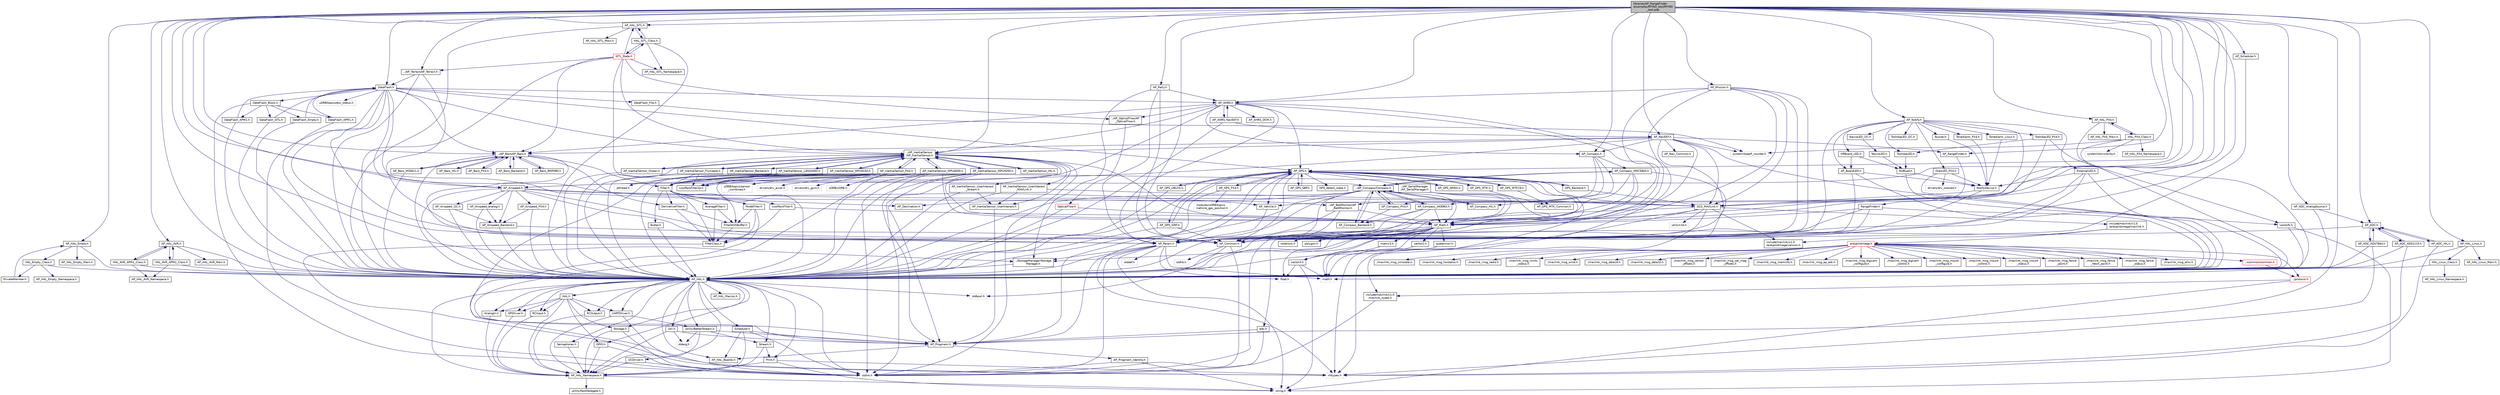 digraph "libraries/AP_RangeFinder/examples/RFIND_test/RFIND_test.pde"
{
 // INTERACTIVE_SVG=YES
  edge [fontname="Helvetica",fontsize="10",labelfontname="Helvetica",labelfontsize="10"];
  node [fontname="Helvetica",fontsize="10",shape=record];
  Node1 [label="libraries/AP_RangeFinder\l/examples/RFIND_test/RFIND\l_test.pde",height=0.2,width=0.4,color="black", fillcolor="grey75", style="filled" fontcolor="black"];
  Node1 -> Node2 [color="midnightblue",fontsize="10",style="solid",fontname="Helvetica"];
  Node2 [label="AP_RangeFinder.h",height=0.2,width=0.4,color="black", fillcolor="white", style="filled",URL="$AP__RangeFinder_8h.html",tooltip="Catch-all header that defines all supported RangeFinder classes. "];
  Node2 -> Node3 [color="midnightblue",fontsize="10",style="solid",fontname="Helvetica"];
  Node3 [label="RangeFinder.h",height=0.2,width=0.4,color="black", fillcolor="white", style="filled",URL="$RangeFinder_8h.html"];
  Node3 -> Node4 [color="midnightblue",fontsize="10",style="solid",fontname="Helvetica"];
  Node4 [label="AP_Common.h",height=0.2,width=0.4,color="black", fillcolor="white", style="filled",URL="$AP__Common_8h.html",tooltip="Common definitions and utility routines for the ArduPilot libraries. "];
  Node4 -> Node5 [color="midnightblue",fontsize="10",style="solid",fontname="Helvetica"];
  Node5 [label="stdint.h",height=0.2,width=0.4,color="grey75", fillcolor="white", style="filled"];
  Node4 -> Node6 [color="midnightblue",fontsize="10",style="solid",fontname="Helvetica"];
  Node6 [label="stdlib.h",height=0.2,width=0.4,color="grey75", fillcolor="white", style="filled"];
  Node4 -> Node7 [color="midnightblue",fontsize="10",style="solid",fontname="Helvetica"];
  Node7 [label="stdbool.h",height=0.2,width=0.4,color="grey75", fillcolor="white", style="filled"];
  Node3 -> Node8 [color="midnightblue",fontsize="10",style="solid",fontname="Helvetica"];
  Node8 [label="AP_HAL.h",height=0.2,width=0.4,color="black", fillcolor="white", style="filled",URL="$AP__HAL_8h.html"];
  Node8 -> Node5 [color="midnightblue",fontsize="10",style="solid",fontname="Helvetica"];
  Node8 -> Node7 [color="midnightblue",fontsize="10",style="solid",fontname="Helvetica"];
  Node8 -> Node9 [color="midnightblue",fontsize="10",style="solid",fontname="Helvetica"];
  Node9 [label="AP_HAL_Namespace.h",height=0.2,width=0.4,color="black", fillcolor="white", style="filled",URL="$AP__HAL__Namespace_8h.html"];
  Node9 -> Node10 [color="midnightblue",fontsize="10",style="solid",fontname="Helvetica"];
  Node10 [label="string.h",height=0.2,width=0.4,color="grey75", fillcolor="white", style="filled"];
  Node9 -> Node11 [color="midnightblue",fontsize="10",style="solid",fontname="Helvetica"];
  Node11 [label="utility/FastDelegate.h",height=0.2,width=0.4,color="black", fillcolor="white", style="filled",URL="$FastDelegate_8h.html"];
  Node8 -> Node12 [color="midnightblue",fontsize="10",style="solid",fontname="Helvetica"];
  Node12 [label="AP_HAL_Boards.h",height=0.2,width=0.4,color="black", fillcolor="white", style="filled",URL="$AP__HAL__Boards_8h.html"];
  Node8 -> Node13 [color="midnightblue",fontsize="10",style="solid",fontname="Helvetica"];
  Node13 [label="AP_HAL_Macros.h",height=0.2,width=0.4,color="black", fillcolor="white", style="filled",URL="$AP__HAL__Macros_8h.html"];
  Node8 -> Node14 [color="midnightblue",fontsize="10",style="solid",fontname="Helvetica"];
  Node14 [label="UARTDriver.h",height=0.2,width=0.4,color="black", fillcolor="white", style="filled",URL="$UARTDriver_8h.html"];
  Node14 -> Node5 [color="midnightblue",fontsize="10",style="solid",fontname="Helvetica"];
  Node14 -> Node9 [color="midnightblue",fontsize="10",style="solid",fontname="Helvetica"];
  Node14 -> Node15 [color="midnightblue",fontsize="10",style="solid",fontname="Helvetica"];
  Node15 [label="utility/BetterStream.h",height=0.2,width=0.4,color="black", fillcolor="white", style="filled",URL="$BetterStream_8h.html"];
  Node15 -> Node16 [color="midnightblue",fontsize="10",style="solid",fontname="Helvetica"];
  Node16 [label="stdarg.h",height=0.2,width=0.4,color="grey75", fillcolor="white", style="filled"];
  Node15 -> Node9 [color="midnightblue",fontsize="10",style="solid",fontname="Helvetica"];
  Node15 -> Node17 [color="midnightblue",fontsize="10",style="solid",fontname="Helvetica"];
  Node17 [label="Stream.h",height=0.2,width=0.4,color="black", fillcolor="white", style="filled",URL="$Stream_8h.html"];
  Node17 -> Node9 [color="midnightblue",fontsize="10",style="solid",fontname="Helvetica"];
  Node17 -> Node18 [color="midnightblue",fontsize="10",style="solid",fontname="Helvetica"];
  Node18 [label="Print.h",height=0.2,width=0.4,color="black", fillcolor="white", style="filled",URL="$Print_8h.html"];
  Node18 -> Node9 [color="midnightblue",fontsize="10",style="solid",fontname="Helvetica"];
  Node18 -> Node19 [color="midnightblue",fontsize="10",style="solid",fontname="Helvetica"];
  Node19 [label="inttypes.h",height=0.2,width=0.4,color="grey75", fillcolor="white", style="filled"];
  Node18 -> Node10 [color="midnightblue",fontsize="10",style="solid",fontname="Helvetica"];
  Node15 -> Node20 [color="midnightblue",fontsize="10",style="solid",fontname="Helvetica"];
  Node20 [label="AP_Progmem.h",height=0.2,width=0.4,color="black", fillcolor="white", style="filled",URL="$AP__Progmem_8h.html"];
  Node20 -> Node12 [color="midnightblue",fontsize="10",style="solid",fontname="Helvetica"];
  Node20 -> Node21 [color="midnightblue",fontsize="10",style="solid",fontname="Helvetica"];
  Node21 [label="AP_Progmem_Identity.h",height=0.2,width=0.4,color="black", fillcolor="white", style="filled",URL="$AP__Progmem__Identity_8h.html"];
  Node21 -> Node10 [color="midnightblue",fontsize="10",style="solid",fontname="Helvetica"];
  Node21 -> Node5 [color="midnightblue",fontsize="10",style="solid",fontname="Helvetica"];
  Node8 -> Node22 [color="midnightblue",fontsize="10",style="solid",fontname="Helvetica"];
  Node22 [label="I2CDriver.h",height=0.2,width=0.4,color="black", fillcolor="white", style="filled",URL="$I2CDriver_8h.html"];
  Node22 -> Node5 [color="midnightblue",fontsize="10",style="solid",fontname="Helvetica"];
  Node22 -> Node9 [color="midnightblue",fontsize="10",style="solid",fontname="Helvetica"];
  Node8 -> Node23 [color="midnightblue",fontsize="10",style="solid",fontname="Helvetica"];
  Node23 [label="SPIDriver.h",height=0.2,width=0.4,color="black", fillcolor="white", style="filled",URL="$SPIDriver_8h.html"];
  Node23 -> Node9 [color="midnightblue",fontsize="10",style="solid",fontname="Helvetica"];
  Node8 -> Node24 [color="midnightblue",fontsize="10",style="solid",fontname="Helvetica"];
  Node24 [label="AnalogIn.h",height=0.2,width=0.4,color="black", fillcolor="white", style="filled",URL="$AnalogIn_8h.html"];
  Node24 -> Node9 [color="midnightblue",fontsize="10",style="solid",fontname="Helvetica"];
  Node8 -> Node25 [color="midnightblue",fontsize="10",style="solid",fontname="Helvetica"];
  Node25 [label="Storage.h",height=0.2,width=0.4,color="black", fillcolor="white", style="filled",URL="$Storage_8h.html"];
  Node25 -> Node5 [color="midnightblue",fontsize="10",style="solid",fontname="Helvetica"];
  Node25 -> Node9 [color="midnightblue",fontsize="10",style="solid",fontname="Helvetica"];
  Node8 -> Node26 [color="midnightblue",fontsize="10",style="solid",fontname="Helvetica"];
  Node26 [label="GPIO.h",height=0.2,width=0.4,color="black", fillcolor="white", style="filled",URL="$GPIO_8h.html"];
  Node26 -> Node5 [color="midnightblue",fontsize="10",style="solid",fontname="Helvetica"];
  Node26 -> Node9 [color="midnightblue",fontsize="10",style="solid",fontname="Helvetica"];
  Node8 -> Node27 [color="midnightblue",fontsize="10",style="solid",fontname="Helvetica"];
  Node27 [label="RCInput.h",height=0.2,width=0.4,color="black", fillcolor="white", style="filled",URL="$RCInput_8h.html"];
  Node27 -> Node9 [color="midnightblue",fontsize="10",style="solid",fontname="Helvetica"];
  Node8 -> Node28 [color="midnightblue",fontsize="10",style="solid",fontname="Helvetica"];
  Node28 [label="RCOutput.h",height=0.2,width=0.4,color="black", fillcolor="white", style="filled",URL="$RCOutput_8h.html"];
  Node28 -> Node9 [color="midnightblue",fontsize="10",style="solid",fontname="Helvetica"];
  Node8 -> Node29 [color="midnightblue",fontsize="10",style="solid",fontname="Helvetica"];
  Node29 [label="Scheduler.h",height=0.2,width=0.4,color="black", fillcolor="white", style="filled",URL="$Scheduler_8h.html"];
  Node29 -> Node9 [color="midnightblue",fontsize="10",style="solid",fontname="Helvetica"];
  Node29 -> Node12 [color="midnightblue",fontsize="10",style="solid",fontname="Helvetica"];
  Node29 -> Node5 [color="midnightblue",fontsize="10",style="solid",fontname="Helvetica"];
  Node29 -> Node20 [color="midnightblue",fontsize="10",style="solid",fontname="Helvetica"];
  Node8 -> Node30 [color="midnightblue",fontsize="10",style="solid",fontname="Helvetica"];
  Node30 [label="Semaphores.h",height=0.2,width=0.4,color="black", fillcolor="white", style="filled",URL="$Semaphores_8h.html"];
  Node30 -> Node9 [color="midnightblue",fontsize="10",style="solid",fontname="Helvetica"];
  Node8 -> Node31 [color="midnightblue",fontsize="10",style="solid",fontname="Helvetica"];
  Node31 [label="Util.h",height=0.2,width=0.4,color="black", fillcolor="white", style="filled",URL="$Util_8h.html"];
  Node31 -> Node16 [color="midnightblue",fontsize="10",style="solid",fontname="Helvetica"];
  Node31 -> Node9 [color="midnightblue",fontsize="10",style="solid",fontname="Helvetica"];
  Node31 -> Node20 [color="midnightblue",fontsize="10",style="solid",fontname="Helvetica"];
  Node8 -> Node18 [color="midnightblue",fontsize="10",style="solid",fontname="Helvetica"];
  Node8 -> Node17 [color="midnightblue",fontsize="10",style="solid",fontname="Helvetica"];
  Node8 -> Node15 [color="midnightblue",fontsize="10",style="solid",fontname="Helvetica"];
  Node8 -> Node32 [color="midnightblue",fontsize="10",style="solid",fontname="Helvetica"];
  Node32 [label="HAL.h",height=0.2,width=0.4,color="black", fillcolor="white", style="filled",URL="$HAL_8h.html"];
  Node32 -> Node9 [color="midnightblue",fontsize="10",style="solid",fontname="Helvetica"];
  Node32 -> Node14 [color="midnightblue",fontsize="10",style="solid",fontname="Helvetica"];
  Node32 -> Node23 [color="midnightblue",fontsize="10",style="solid",fontname="Helvetica"];
  Node32 -> Node24 [color="midnightblue",fontsize="10",style="solid",fontname="Helvetica"];
  Node32 -> Node25 [color="midnightblue",fontsize="10",style="solid",fontname="Helvetica"];
  Node32 -> Node26 [color="midnightblue",fontsize="10",style="solid",fontname="Helvetica"];
  Node32 -> Node27 [color="midnightblue",fontsize="10",style="solid",fontname="Helvetica"];
  Node32 -> Node28 [color="midnightblue",fontsize="10",style="solid",fontname="Helvetica"];
  Node3 -> Node33 [color="midnightblue",fontsize="10",style="solid",fontname="Helvetica"];
  Node33 [label="AP_Param.h",height=0.2,width=0.4,color="black", fillcolor="white", style="filled",URL="$AP__Param_8h.html",tooltip="A system for managing and storing variables that are of general interest to the system. "];
  Node33 -> Node8 [color="midnightblue",fontsize="10",style="solid",fontname="Helvetica"];
  Node33 -> Node34 [color="midnightblue",fontsize="10",style="solid",fontname="Helvetica"];
  Node34 [label="stddef.h",height=0.2,width=0.4,color="grey75", fillcolor="white", style="filled"];
  Node33 -> Node10 [color="midnightblue",fontsize="10",style="solid",fontname="Helvetica"];
  Node33 -> Node5 [color="midnightblue",fontsize="10",style="solid",fontname="Helvetica"];
  Node33 -> Node35 [color="midnightblue",fontsize="10",style="solid",fontname="Helvetica"];
  Node35 [label="math.h",height=0.2,width=0.4,color="grey75", fillcolor="white", style="filled"];
  Node33 -> Node36 [color="midnightblue",fontsize="10",style="solid",fontname="Helvetica"];
  Node36 [label="float.h",height=0.2,width=0.4,color="grey75", fillcolor="white", style="filled"];
  Node33 -> Node20 [color="midnightblue",fontsize="10",style="solid",fontname="Helvetica"];
  Node33 -> Node37 [color="midnightblue",fontsize="10",style="solid",fontname="Helvetica"];
  Node37 [label="../StorageManager/Storage\lManager.h",height=0.2,width=0.4,color="black", fillcolor="white", style="filled",URL="$StorageManager_8h.html"];
  Node37 -> Node8 [color="midnightblue",fontsize="10",style="solid",fontname="Helvetica"];
  Node3 -> Node38 [color="midnightblue",fontsize="10",style="solid",fontname="Helvetica"];
  Node38 [label="AP_Math.h",height=0.2,width=0.4,color="black", fillcolor="white", style="filled",URL="$AP__Math_8h.html"];
  Node38 -> Node4 [color="midnightblue",fontsize="10",style="solid",fontname="Helvetica"];
  Node38 -> Node33 [color="midnightblue",fontsize="10",style="solid",fontname="Helvetica"];
  Node38 -> Node35 [color="midnightblue",fontsize="10",style="solid",fontname="Helvetica"];
  Node38 -> Node5 [color="midnightblue",fontsize="10",style="solid",fontname="Helvetica"];
  Node38 -> Node39 [color="midnightblue",fontsize="10",style="solid",fontname="Helvetica"];
  Node39 [label="rotations.h",height=0.2,width=0.4,color="black", fillcolor="white", style="filled",URL="$rotations_8h.html"];
  Node38 -> Node40 [color="midnightblue",fontsize="10",style="solid",fontname="Helvetica"];
  Node40 [label="vector2.h",height=0.2,width=0.4,color="black", fillcolor="white", style="filled",URL="$vector2_8h.html"];
  Node40 -> Node35 [color="midnightblue",fontsize="10",style="solid",fontname="Helvetica"];
  Node38 -> Node41 [color="midnightblue",fontsize="10",style="solid",fontname="Helvetica"];
  Node41 [label="vector3.h",height=0.2,width=0.4,color="black", fillcolor="white", style="filled",URL="$vector3_8h.html"];
  Node41 -> Node35 [color="midnightblue",fontsize="10",style="solid",fontname="Helvetica"];
  Node41 -> Node36 [color="midnightblue",fontsize="10",style="solid",fontname="Helvetica"];
  Node41 -> Node10 [color="midnightblue",fontsize="10",style="solid",fontname="Helvetica"];
  Node38 -> Node42 [color="midnightblue",fontsize="10",style="solid",fontname="Helvetica"];
  Node42 [label="matrix3.h",height=0.2,width=0.4,color="black", fillcolor="white", style="filled",URL="$matrix3_8h.html"];
  Node42 -> Node41 [color="midnightblue",fontsize="10",style="solid",fontname="Helvetica"];
  Node38 -> Node43 [color="midnightblue",fontsize="10",style="solid",fontname="Helvetica"];
  Node43 [label="quaternion.h",height=0.2,width=0.4,color="black", fillcolor="white", style="filled",URL="$quaternion_8h.html"];
  Node43 -> Node35 [color="midnightblue",fontsize="10",style="solid",fontname="Helvetica"];
  Node38 -> Node44 [color="midnightblue",fontsize="10",style="solid",fontname="Helvetica"];
  Node44 [label="polygon.h",height=0.2,width=0.4,color="black", fillcolor="white", style="filled",URL="$polygon_8h.html"];
  Node38 -> Node45 [color="midnightblue",fontsize="10",style="solid",fontname="Helvetica"];
  Node45 [label="edc.h",height=0.2,width=0.4,color="black", fillcolor="white", style="filled",URL="$edc_8h.html"];
  Node45 -> Node20 [color="midnightblue",fontsize="10",style="solid",fontname="Helvetica"];
  Node45 -> Node5 [color="midnightblue",fontsize="10",style="solid",fontname="Helvetica"];
  Node38 -> Node36 [color="midnightblue",fontsize="10",style="solid",fontname="Helvetica"];
  Node1 -> Node4 [color="midnightblue",fontsize="10",style="solid",fontname="Helvetica"];
  Node1 -> Node8 [color="midnightblue",fontsize="10",style="solid",fontname="Helvetica"];
  Node1 -> Node46 [color="midnightblue",fontsize="10",style="solid",fontname="Helvetica"];
  Node46 [label="Filter.h",height=0.2,width=0.4,color="black", fillcolor="white", style="filled",URL="$Filter_8h.html"];
  Node46 -> Node47 [color="midnightblue",fontsize="10",style="solid",fontname="Helvetica"];
  Node47 [label="FilterClass.h",height=0.2,width=0.4,color="black", fillcolor="white", style="filled",URL="$FilterClass_8h.html",tooltip="A pure virtual interface class. "];
  Node47 -> Node19 [color="midnightblue",fontsize="10",style="solid",fontname="Helvetica"];
  Node46 -> Node48 [color="midnightblue",fontsize="10",style="solid",fontname="Helvetica"];
  Node48 [label="AverageFilter.h",height=0.2,width=0.4,color="black", fillcolor="white", style="filled",URL="$AverageFilter_8h.html",tooltip="A class to provide the average of a number of samples. "];
  Node48 -> Node47 [color="midnightblue",fontsize="10",style="solid",fontname="Helvetica"];
  Node48 -> Node49 [color="midnightblue",fontsize="10",style="solid",fontname="Helvetica"];
  Node49 [label="FilterWithBuffer.h",height=0.2,width=0.4,color="black", fillcolor="white", style="filled",URL="$FilterWithBuffer_8h.html",tooltip="A filter with a buffer. This is implemented separately to the base Filter class to get around restric..."];
  Node49 -> Node47 [color="midnightblue",fontsize="10",style="solid",fontname="Helvetica"];
  Node46 -> Node50 [color="midnightblue",fontsize="10",style="solid",fontname="Helvetica"];
  Node50 [label="DerivativeFilter.h",height=0.2,width=0.4,color="black", fillcolor="white", style="filled",URL="$DerivativeFilter_8h.html"];
  Node50 -> Node47 [color="midnightblue",fontsize="10",style="solid",fontname="Helvetica"];
  Node50 -> Node49 [color="midnightblue",fontsize="10",style="solid",fontname="Helvetica"];
  Node46 -> Node49 [color="midnightblue",fontsize="10",style="solid",fontname="Helvetica"];
  Node46 -> Node51 [color="midnightblue",fontsize="10",style="solid",fontname="Helvetica"];
  Node51 [label="LowPassFilter.h",height=0.2,width=0.4,color="black", fillcolor="white", style="filled",URL="$LowPassFilter_8h.html",tooltip="A class to implement a low pass filter without losing precision even for int types the downside being..."];
  Node51 -> Node38 [color="midnightblue",fontsize="10",style="solid",fontname="Helvetica"];
  Node51 -> Node47 [color="midnightblue",fontsize="10",style="solid",fontname="Helvetica"];
  Node46 -> Node52 [color="midnightblue",fontsize="10",style="solid",fontname="Helvetica"];
  Node52 [label="ModeFilter.h",height=0.2,width=0.4,color="black", fillcolor="white", style="filled",URL="$ModeFilter_8h.html",tooltip="A class to apply a mode filter which is basically picking the median value from the last x samples th..."];
  Node52 -> Node19 [color="midnightblue",fontsize="10",style="solid",fontname="Helvetica"];
  Node52 -> Node47 [color="midnightblue",fontsize="10",style="solid",fontname="Helvetica"];
  Node52 -> Node49 [color="midnightblue",fontsize="10",style="solid",fontname="Helvetica"];
  Node46 -> Node53 [color="midnightblue",fontsize="10",style="solid",fontname="Helvetica"];
  Node53 [label="Butter.h",height=0.2,width=0.4,color="black", fillcolor="white", style="filled",URL="$Butter_8h.html"];
  Node53 -> Node8 [color="midnightblue",fontsize="10",style="solid",fontname="Helvetica"];
  Node1 -> Node20 [color="midnightblue",fontsize="10",style="solid",fontname="Helvetica"];
  Node1 -> Node38 [color="midnightblue",fontsize="10",style="solid",fontname="Helvetica"];
  Node1 -> Node33 [color="midnightblue",fontsize="10",style="solid",fontname="Helvetica"];
  Node1 -> Node54 [color="midnightblue",fontsize="10",style="solid",fontname="Helvetica"];
  Node54 [label="GCS_MAVLink.h",height=0.2,width=0.4,color="black", fillcolor="white", style="filled",URL="$GCS__MAVLink_8h.html",tooltip="One size fits all header for MAVLink integration. "];
  Node54 -> Node8 [color="midnightblue",fontsize="10",style="solid",fontname="Helvetica"];
  Node54 -> Node33 [color="midnightblue",fontsize="10",style="solid",fontname="Helvetica"];
  Node54 -> Node38 [color="midnightblue",fontsize="10",style="solid",fontname="Helvetica"];
  Node54 -> Node55 [color="midnightblue",fontsize="10",style="solid",fontname="Helvetica"];
  Node55 [label="util/crc16.h",height=0.2,width=0.4,color="grey75", fillcolor="white", style="filled"];
  Node54 -> Node56 [color="midnightblue",fontsize="10",style="solid",fontname="Helvetica"];
  Node56 [label="include/mavlink/v1.0\l/ardupilotmega/version.h",height=0.2,width=0.4,color="black", fillcolor="white", style="filled",URL="$v1_80_2ardupilotmega_2version_8h.html",tooltip="MAVLink comm protocol built from ardupilotmega.xml. "];
  Node54 -> Node57 [color="midnightblue",fontsize="10",style="solid",fontname="Helvetica"];
  Node57 [label="include/mavlink/v1.0\l/mavlink_types.h",height=0.2,width=0.4,color="black", fillcolor="white", style="filled",URL="$v1_80_2mavlink__types_8h.html"];
  Node57 -> Node5 [color="midnightblue",fontsize="10",style="solid",fontname="Helvetica"];
  Node54 -> Node58 [color="midnightblue",fontsize="10",style="solid",fontname="Helvetica"];
  Node58 [label="include/mavlink/v1.0\l/ardupilotmega/mavlink.h",height=0.2,width=0.4,color="black", fillcolor="white", style="filled",URL="$v1_80_2ardupilotmega_2mavlink_8h.html",tooltip="MAVLink comm protocol built from ardupilotmega.xml. "];
  Node58 -> Node56 [color="midnightblue",fontsize="10",style="solid",fontname="Helvetica"];
  Node58 -> Node59 [color="midnightblue",fontsize="10",style="solid",fontname="Helvetica"];
  Node59 [label="ardupilotmega.h",height=0.2,width=0.4,color="red", fillcolor="white", style="filled",URL="$v1_80_2ardupilotmega_2ardupilotmega_8h.html",tooltip="MAVLink comm protocol generated from ardupilotmega.xml. "];
  Node59 -> Node60 [color="midnightblue",fontsize="10",style="solid",fontname="Helvetica"];
  Node60 [label="../protocol.h",height=0.2,width=0.4,color="red", fillcolor="white", style="filled",URL="$v1_80_2protocol_8h.html"];
  Node60 -> Node10 [color="midnightblue",fontsize="10",style="solid",fontname="Helvetica"];
  Node60 -> Node57 [color="midnightblue",fontsize="10",style="solid",fontname="Helvetica"];
  Node59 -> Node61 [color="midnightblue",fontsize="10",style="solid",fontname="Helvetica"];
  Node61 [label="../common/common.h",height=0.2,width=0.4,color="red", fillcolor="white", style="filled",URL="$v1_80_2common_2common_8h.html",tooltip="MAVLink comm protocol generated from common.xml. "];
  Node61 -> Node60 [color="midnightblue",fontsize="10",style="solid",fontname="Helvetica"];
  Node59 -> Node62 [color="midnightblue",fontsize="10",style="solid",fontname="Helvetica"];
  Node62 [label="./mavlink_msg_sensor\l_offsets.h",height=0.2,width=0.4,color="black", fillcolor="white", style="filled",URL="$v1_80_2ardupilotmega_2mavlink__msg__sensor__offsets_8h.html"];
  Node59 -> Node63 [color="midnightblue",fontsize="10",style="solid",fontname="Helvetica"];
  Node63 [label="./mavlink_msg_set_mag\l_offsets.h",height=0.2,width=0.4,color="black", fillcolor="white", style="filled",URL="$v1_80_2ardupilotmega_2mavlink__msg__set__mag__offsets_8h.html"];
  Node59 -> Node64 [color="midnightblue",fontsize="10",style="solid",fontname="Helvetica"];
  Node64 [label="./mavlink_msg_meminfo.h",height=0.2,width=0.4,color="black", fillcolor="white", style="filled",URL="$v1_80_2ardupilotmega_2mavlink__msg__meminfo_8h.html"];
  Node59 -> Node65 [color="midnightblue",fontsize="10",style="solid",fontname="Helvetica"];
  Node65 [label="./mavlink_msg_ap_adc.h",height=0.2,width=0.4,color="black", fillcolor="white", style="filled",URL="$v1_80_2ardupilotmega_2mavlink__msg__ap__adc_8h.html"];
  Node59 -> Node66 [color="midnightblue",fontsize="10",style="solid",fontname="Helvetica"];
  Node66 [label="./mavlink_msg_digicam\l_configure.h",height=0.2,width=0.4,color="black", fillcolor="white", style="filled",URL="$v1_80_2ardupilotmega_2mavlink__msg__digicam__configure_8h.html"];
  Node59 -> Node67 [color="midnightblue",fontsize="10",style="solid",fontname="Helvetica"];
  Node67 [label="./mavlink_msg_digicam\l_control.h",height=0.2,width=0.4,color="black", fillcolor="white", style="filled",URL="$v1_80_2ardupilotmega_2mavlink__msg__digicam__control_8h.html"];
  Node59 -> Node68 [color="midnightblue",fontsize="10",style="solid",fontname="Helvetica"];
  Node68 [label="./mavlink_msg_mount\l_configure.h",height=0.2,width=0.4,color="black", fillcolor="white", style="filled",URL="$v1_80_2ardupilotmega_2mavlink__msg__mount__configure_8h.html"];
  Node59 -> Node69 [color="midnightblue",fontsize="10",style="solid",fontname="Helvetica"];
  Node69 [label="./mavlink_msg_mount\l_control.h",height=0.2,width=0.4,color="black", fillcolor="white", style="filled",URL="$v1_80_2ardupilotmega_2mavlink__msg__mount__control_8h.html"];
  Node59 -> Node70 [color="midnightblue",fontsize="10",style="solid",fontname="Helvetica"];
  Node70 [label="./mavlink_msg_mount\l_status.h",height=0.2,width=0.4,color="black", fillcolor="white", style="filled",URL="$v1_80_2ardupilotmega_2mavlink__msg__mount__status_8h.html"];
  Node59 -> Node71 [color="midnightblue",fontsize="10",style="solid",fontname="Helvetica"];
  Node71 [label="./mavlink_msg_fence\l_point.h",height=0.2,width=0.4,color="black", fillcolor="white", style="filled",URL="$v1_80_2ardupilotmega_2mavlink__msg__fence__point_8h.html"];
  Node59 -> Node72 [color="midnightblue",fontsize="10",style="solid",fontname="Helvetica"];
  Node72 [label="./mavlink_msg_fence\l_fetch_point.h",height=0.2,width=0.4,color="black", fillcolor="white", style="filled",URL="$v1_80_2ardupilotmega_2mavlink__msg__fence__fetch__point_8h.html"];
  Node59 -> Node73 [color="midnightblue",fontsize="10",style="solid",fontname="Helvetica"];
  Node73 [label="./mavlink_msg_fence\l_status.h",height=0.2,width=0.4,color="black", fillcolor="white", style="filled",URL="$v1_80_2ardupilotmega_2mavlink__msg__fence__status_8h.html"];
  Node59 -> Node74 [color="midnightblue",fontsize="10",style="solid",fontname="Helvetica"];
  Node74 [label="./mavlink_msg_ahrs.h",height=0.2,width=0.4,color="black", fillcolor="white", style="filled",URL="$v1_80_2ardupilotmega_2mavlink__msg__ahrs_8h.html"];
  Node59 -> Node75 [color="midnightblue",fontsize="10",style="solid",fontname="Helvetica"];
  Node75 [label="./mavlink_msg_simstate.h",height=0.2,width=0.4,color="black", fillcolor="white", style="filled",URL="$v1_80_2ardupilotmega_2mavlink__msg__simstate_8h.html"];
  Node59 -> Node76 [color="midnightblue",fontsize="10",style="solid",fontname="Helvetica"];
  Node76 [label="./mavlink_msg_hwstatus.h",height=0.2,width=0.4,color="black", fillcolor="white", style="filled",URL="$v1_80_2ardupilotmega_2mavlink__msg__hwstatus_8h.html"];
  Node59 -> Node77 [color="midnightblue",fontsize="10",style="solid",fontname="Helvetica"];
  Node77 [label="./mavlink_msg_radio.h",height=0.2,width=0.4,color="black", fillcolor="white", style="filled",URL="$v1_80_2ardupilotmega_2mavlink__msg__radio_8h.html"];
  Node59 -> Node78 [color="midnightblue",fontsize="10",style="solid",fontname="Helvetica"];
  Node78 [label="./mavlink_msg_limits\l_status.h",height=0.2,width=0.4,color="black", fillcolor="white", style="filled",URL="$v1_80_2ardupilotmega_2mavlink__msg__limits__status_8h.html"];
  Node59 -> Node79 [color="midnightblue",fontsize="10",style="solid",fontname="Helvetica"];
  Node79 [label="./mavlink_msg_wind.h",height=0.2,width=0.4,color="black", fillcolor="white", style="filled",URL="$mavlink__msg__wind_8h.html"];
  Node59 -> Node80 [color="midnightblue",fontsize="10",style="solid",fontname="Helvetica"];
  Node80 [label="./mavlink_msg_data16.h",height=0.2,width=0.4,color="black", fillcolor="white", style="filled",URL="$mavlink__msg__data16_8h.html"];
  Node59 -> Node81 [color="midnightblue",fontsize="10",style="solid",fontname="Helvetica"];
  Node81 [label="./mavlink_msg_data32.h",height=0.2,width=0.4,color="black", fillcolor="white", style="filled",URL="$mavlink__msg__data32_8h.html"];
  Node1 -> Node82 [color="midnightblue",fontsize="10",style="solid",fontname="Helvetica"];
  Node82 [label="AP_HAL_Empty.h",height=0.2,width=0.4,color="black", fillcolor="white", style="filled",URL="$AP__HAL__Empty_8h.html"];
  Node82 -> Node8 [color="midnightblue",fontsize="10",style="solid",fontname="Helvetica"];
  Node82 -> Node83 [color="midnightblue",fontsize="10",style="solid",fontname="Helvetica"];
  Node83 [label="HAL_Empty_Class.h",height=0.2,width=0.4,color="black", fillcolor="white", style="filled",URL="$HAL__Empty__Class_8h.html"];
  Node83 -> Node8 [color="midnightblue",fontsize="10",style="solid",fontname="Helvetica"];
  Node83 -> Node84 [color="midnightblue",fontsize="10",style="solid",fontname="Helvetica"];
  Node84 [label="AP_HAL_Empty_Namespace.h",height=0.2,width=0.4,color="black", fillcolor="white", style="filled",URL="$AP__HAL__Empty__Namespace_8h.html"];
  Node83 -> Node85 [color="midnightblue",fontsize="10",style="solid",fontname="Helvetica"];
  Node85 [label="PrivateMember.h",height=0.2,width=0.4,color="black", fillcolor="white", style="filled",URL="$PrivateMember_8h.html"];
  Node85 -> Node82 [color="midnightblue",fontsize="10",style="solid",fontname="Helvetica"];
  Node82 -> Node86 [color="midnightblue",fontsize="10",style="solid",fontname="Helvetica"];
  Node86 [label="AP_HAL_Empty_Main.h",height=0.2,width=0.4,color="black", fillcolor="white", style="filled",URL="$AP__HAL__Empty__Main_8h.html"];
  Node1 -> Node87 [color="midnightblue",fontsize="10",style="solid",fontname="Helvetica"];
  Node87 [label="AP_HAL_AVR.h",height=0.2,width=0.4,color="black", fillcolor="white", style="filled",URL="$AP__HAL__AVR_8h.html"];
  Node87 -> Node8 [color="midnightblue",fontsize="10",style="solid",fontname="Helvetica"];
  Node87 -> Node88 [color="midnightblue",fontsize="10",style="solid",fontname="Helvetica"];
  Node88 [label="HAL_AVR_APM1_Class.h",height=0.2,width=0.4,color="black", fillcolor="white", style="filled",URL="$HAL__AVR__APM1__Class_8h.html"];
  Node88 -> Node8 [color="midnightblue",fontsize="10",style="solid",fontname="Helvetica"];
  Node88 -> Node87 [color="midnightblue",fontsize="10",style="solid",fontname="Helvetica"];
  Node88 -> Node89 [color="midnightblue",fontsize="10",style="solid",fontname="Helvetica"];
  Node89 [label="AP_HAL_AVR_Namespace.h",height=0.2,width=0.4,color="black", fillcolor="white", style="filled",URL="$AP__HAL__AVR__Namespace_8h.html"];
  Node87 -> Node90 [color="midnightblue",fontsize="10",style="solid",fontname="Helvetica"];
  Node90 [label="HAL_AVR_APM2_Class.h",height=0.2,width=0.4,color="black", fillcolor="white", style="filled",URL="$HAL__AVR__APM2__Class_8h.html"];
  Node90 -> Node8 [color="midnightblue",fontsize="10",style="solid",fontname="Helvetica"];
  Node90 -> Node87 [color="midnightblue",fontsize="10",style="solid",fontname="Helvetica"];
  Node90 -> Node89 [color="midnightblue",fontsize="10",style="solid",fontname="Helvetica"];
  Node87 -> Node91 [color="midnightblue",fontsize="10",style="solid",fontname="Helvetica"];
  Node91 [label="AP_HAL_AVR_Main.h",height=0.2,width=0.4,color="black", fillcolor="white", style="filled",URL="$AP__HAL__AVR__Main_8h.html"];
  Node1 -> Node92 [color="midnightblue",fontsize="10",style="solid",fontname="Helvetica"];
  Node92 [label="AP_HAL_SITL.h",height=0.2,width=0.4,color="black", fillcolor="white", style="filled",URL="$AP__HAL__SITL_8h.html"];
  Node92 -> Node8 [color="midnightblue",fontsize="10",style="solid",fontname="Helvetica"];
  Node92 -> Node93 [color="midnightblue",fontsize="10",style="solid",fontname="Helvetica"];
  Node93 [label="HAL_SITL_Class.h",height=0.2,width=0.4,color="black", fillcolor="white", style="filled",URL="$HAL__SITL__Class_8h.html"];
  Node93 -> Node8 [color="midnightblue",fontsize="10",style="solid",fontname="Helvetica"];
  Node93 -> Node92 [color="midnightblue",fontsize="10",style="solid",fontname="Helvetica"];
  Node93 -> Node94 [color="midnightblue",fontsize="10",style="solid",fontname="Helvetica"];
  Node94 [label="AP_HAL_SITL_Namespace.h",height=0.2,width=0.4,color="black", fillcolor="white", style="filled",URL="$AP__HAL__SITL__Namespace_8h.html"];
  Node93 -> Node95 [color="midnightblue",fontsize="10",style="solid",fontname="Helvetica"];
  Node95 [label="SITL_State.h",height=0.2,width=0.4,color="red", fillcolor="white", style="filled",URL="$SITL__State_8h.html"];
  Node95 -> Node8 [color="midnightblue",fontsize="10",style="solid",fontname="Helvetica"];
  Node95 -> Node92 [color="midnightblue",fontsize="10",style="solid",fontname="Helvetica"];
  Node95 -> Node94 [color="midnightblue",fontsize="10",style="solid",fontname="Helvetica"];
  Node95 -> Node93 [color="midnightblue",fontsize="10",style="solid",fontname="Helvetica"];
  Node95 -> Node96 [color="midnightblue",fontsize="10",style="solid",fontname="Helvetica"];
  Node96 [label="../AP_Baro/AP_Baro.h",height=0.2,width=0.4,color="black", fillcolor="white", style="filled",URL="$AP__Baro_8h.html"];
  Node96 -> Node8 [color="midnightblue",fontsize="10",style="solid",fontname="Helvetica"];
  Node96 -> Node33 [color="midnightblue",fontsize="10",style="solid",fontname="Helvetica"];
  Node96 -> Node46 [color="midnightblue",fontsize="10",style="solid",fontname="Helvetica"];
  Node96 -> Node50 [color="midnightblue",fontsize="10",style="solid",fontname="Helvetica"];
  Node96 -> Node97 [color="midnightblue",fontsize="10",style="solid",fontname="Helvetica"];
  Node97 [label="AP_Baro_Backend.h",height=0.2,width=0.4,color="black", fillcolor="white", style="filled",URL="$AP__Baro__Backend_8h.html"];
  Node97 -> Node96 [color="midnightblue",fontsize="10",style="solid",fontname="Helvetica"];
  Node96 -> Node98 [color="midnightblue",fontsize="10",style="solid",fontname="Helvetica"];
  Node98 [label="AP_Baro_MS5611.h",height=0.2,width=0.4,color="black", fillcolor="white", style="filled",URL="$AP__Baro__MS5611_8h.html"];
  Node98 -> Node8 [color="midnightblue",fontsize="10",style="solid",fontname="Helvetica"];
  Node98 -> Node96 [color="midnightblue",fontsize="10",style="solid",fontname="Helvetica"];
  Node96 -> Node99 [color="midnightblue",fontsize="10",style="solid",fontname="Helvetica"];
  Node99 [label="AP_Baro_BMP085.h",height=0.2,width=0.4,color="black", fillcolor="white", style="filled",URL="$AP__Baro__BMP085_8h.html"];
  Node99 -> Node96 [color="midnightblue",fontsize="10",style="solid",fontname="Helvetica"];
  Node96 -> Node100 [color="midnightblue",fontsize="10",style="solid",fontname="Helvetica"];
  Node100 [label="AP_Baro_HIL.h",height=0.2,width=0.4,color="black", fillcolor="white", style="filled",URL="$AP__Baro__HIL_8h.html"];
  Node100 -> Node96 [color="midnightblue",fontsize="10",style="solid",fontname="Helvetica"];
  Node96 -> Node101 [color="midnightblue",fontsize="10",style="solid",fontname="Helvetica"];
  Node101 [label="AP_Baro_PX4.h",height=0.2,width=0.4,color="black", fillcolor="white", style="filled",URL="$AP__Baro__PX4_8h.html"];
  Node101 -> Node96 [color="midnightblue",fontsize="10",style="solid",fontname="Helvetica"];
  Node95 -> Node102 [color="midnightblue",fontsize="10",style="solid",fontname="Helvetica"];
  Node102 [label="../AP_InertialSensor\l/AP_InertialSensor.h",height=0.2,width=0.4,color="black", fillcolor="white", style="filled",URL="$AP__InertialSensor_8h.html"];
  Node102 -> Node5 [color="midnightblue",fontsize="10",style="solid",fontname="Helvetica"];
  Node102 -> Node8 [color="midnightblue",fontsize="10",style="solid",fontname="Helvetica"];
  Node102 -> Node38 [color="midnightblue",fontsize="10",style="solid",fontname="Helvetica"];
  Node102 -> Node103 [color="midnightblue",fontsize="10",style="solid",fontname="Helvetica"];
  Node103 [label="AP_InertialSensor_UserInteract.h",height=0.2,width=0.4,color="black", fillcolor="white", style="filled",URL="$AP__InertialSensor__UserInteract_8h.html"];
  Node103 -> Node20 [color="midnightblue",fontsize="10",style="solid",fontname="Helvetica"];
  Node102 -> Node104 [color="midnightblue",fontsize="10",style="solid",fontname="Helvetica"];
  Node104 [label="AP_InertialSensor_Backend.h",height=0.2,width=0.4,color="black", fillcolor="white", style="filled",URL="$AP__InertialSensor__Backend_8h.html"];
  Node102 -> Node105 [color="midnightblue",fontsize="10",style="solid",fontname="Helvetica"];
  Node105 [label="AP_InertialSensor_MPU6000.h",height=0.2,width=0.4,color="black", fillcolor="white", style="filled",URL="$AP__InertialSensor__MPU6000_8h.html"];
  Node105 -> Node5 [color="midnightblue",fontsize="10",style="solid",fontname="Helvetica"];
  Node105 -> Node8 [color="midnightblue",fontsize="10",style="solid",fontname="Helvetica"];
  Node105 -> Node38 [color="midnightblue",fontsize="10",style="solid",fontname="Helvetica"];
  Node105 -> Node20 [color="midnightblue",fontsize="10",style="solid",fontname="Helvetica"];
  Node105 -> Node102 [color="midnightblue",fontsize="10",style="solid",fontname="Helvetica"];
  Node105 -> Node46 [color="midnightblue",fontsize="10",style="solid",fontname="Helvetica"];
  Node105 -> Node106 [color="midnightblue",fontsize="10",style="solid",fontname="Helvetica"];
  Node106 [label="LowPassFilter2p.h",height=0.2,width=0.4,color="black", fillcolor="white", style="filled",URL="$LowPassFilter2p_8h.html",tooltip="A class to implement a second order low pass filter Author: Leonard Hall LeonardTHall@gmail.com "];
  Node102 -> Node107 [color="midnightblue",fontsize="10",style="solid",fontname="Helvetica"];
  Node107 [label="AP_InertialSensor_PX4.h",height=0.2,width=0.4,color="black", fillcolor="white", style="filled",URL="$AP__InertialSensor__PX4_8h.html"];
  Node107 -> Node8 [color="midnightblue",fontsize="10",style="solid",fontname="Helvetica"];
  Node107 -> Node20 [color="midnightblue",fontsize="10",style="solid",fontname="Helvetica"];
  Node107 -> Node102 [color="midnightblue",fontsize="10",style="solid",fontname="Helvetica"];
  Node107 -> Node108 [color="midnightblue",fontsize="10",style="solid",fontname="Helvetica"];
  Node108 [label="drivers/drv_accel.h",height=0.2,width=0.4,color="grey75", fillcolor="white", style="filled"];
  Node107 -> Node109 [color="midnightblue",fontsize="10",style="solid",fontname="Helvetica"];
  Node109 [label="drivers/drv_gyro.h",height=0.2,width=0.4,color="grey75", fillcolor="white", style="filled"];
  Node107 -> Node110 [color="midnightblue",fontsize="10",style="solid",fontname="Helvetica"];
  Node110 [label="uORB/uORB.h",height=0.2,width=0.4,color="grey75", fillcolor="white", style="filled"];
  Node107 -> Node111 [color="midnightblue",fontsize="10",style="solid",fontname="Helvetica"];
  Node111 [label="uORB/topics/sensor\l_combined.h",height=0.2,width=0.4,color="grey75", fillcolor="white", style="filled"];
  Node107 -> Node46 [color="midnightblue",fontsize="10",style="solid",fontname="Helvetica"];
  Node107 -> Node106 [color="midnightblue",fontsize="10",style="solid",fontname="Helvetica"];
  Node102 -> Node112 [color="midnightblue",fontsize="10",style="solid",fontname="Helvetica"];
  Node112 [label="AP_InertialSensor_Oilpan.h",height=0.2,width=0.4,color="black", fillcolor="white", style="filled",URL="$AP__InertialSensor__Oilpan_8h.html"];
  Node112 -> Node8 [color="midnightblue",fontsize="10",style="solid",fontname="Helvetica"];
  Node112 -> Node102 [color="midnightblue",fontsize="10",style="solid",fontname="Helvetica"];
  Node102 -> Node113 [color="midnightblue",fontsize="10",style="solid",fontname="Helvetica"];
  Node113 [label="AP_InertialSensor_MPU9250.h",height=0.2,width=0.4,color="black", fillcolor="white", style="filled",URL="$AP__InertialSensor__MPU9250_8h.html"];
  Node113 -> Node5 [color="midnightblue",fontsize="10",style="solid",fontname="Helvetica"];
  Node113 -> Node8 [color="midnightblue",fontsize="10",style="solid",fontname="Helvetica"];
  Node113 -> Node38 [color="midnightblue",fontsize="10",style="solid",fontname="Helvetica"];
  Node113 -> Node20 [color="midnightblue",fontsize="10",style="solid",fontname="Helvetica"];
  Node113 -> Node46 [color="midnightblue",fontsize="10",style="solid",fontname="Helvetica"];
  Node113 -> Node106 [color="midnightblue",fontsize="10",style="solid",fontname="Helvetica"];
  Node113 -> Node102 [color="midnightblue",fontsize="10",style="solid",fontname="Helvetica"];
  Node102 -> Node114 [color="midnightblue",fontsize="10",style="solid",fontname="Helvetica"];
  Node114 [label="AP_InertialSensor_L3G4200D.h",height=0.2,width=0.4,color="black", fillcolor="white", style="filled",URL="$AP__InertialSensor__L3G4200D_8h.html"];
  Node114 -> Node8 [color="midnightblue",fontsize="10",style="solid",fontname="Helvetica"];
  Node114 -> Node115 [color="midnightblue",fontsize="10",style="solid",fontname="Helvetica"];
  Node115 [label="pthread.h",height=0.2,width=0.4,color="grey75", fillcolor="white", style="filled"];
  Node114 -> Node102 [color="midnightblue",fontsize="10",style="solid",fontname="Helvetica"];
  Node114 -> Node46 [color="midnightblue",fontsize="10",style="solid",fontname="Helvetica"];
  Node114 -> Node106 [color="midnightblue",fontsize="10",style="solid",fontname="Helvetica"];
  Node102 -> Node116 [color="midnightblue",fontsize="10",style="solid",fontname="Helvetica"];
  Node116 [label="AP_InertialSensor_Flymaple.h",height=0.2,width=0.4,color="black", fillcolor="white", style="filled",URL="$AP__InertialSensor__Flymaple_8h.html"];
  Node116 -> Node8 [color="midnightblue",fontsize="10",style="solid",fontname="Helvetica"];
  Node116 -> Node102 [color="midnightblue",fontsize="10",style="solid",fontname="Helvetica"];
  Node116 -> Node46 [color="midnightblue",fontsize="10",style="solid",fontname="Helvetica"];
  Node116 -> Node106 [color="midnightblue",fontsize="10",style="solid",fontname="Helvetica"];
  Node102 -> Node117 [color="midnightblue",fontsize="10",style="solid",fontname="Helvetica"];
  Node117 [label="AP_InertialSensor_MPU9150.h",height=0.2,width=0.4,color="black", fillcolor="white", style="filled",URL="$AP__InertialSensor__MPU9150_8h.html"];
  Node117 -> Node8 [color="midnightblue",fontsize="10",style="solid",fontname="Helvetica"];
  Node117 -> Node20 [color="midnightblue",fontsize="10",style="solid",fontname="Helvetica"];
  Node117 -> Node102 [color="midnightblue",fontsize="10",style="solid",fontname="Helvetica"];
  Node117 -> Node46 [color="midnightblue",fontsize="10",style="solid",fontname="Helvetica"];
  Node117 -> Node106 [color="midnightblue",fontsize="10",style="solid",fontname="Helvetica"];
  Node102 -> Node118 [color="midnightblue",fontsize="10",style="solid",fontname="Helvetica"];
  Node118 [label="AP_InertialSensor_HIL.h",height=0.2,width=0.4,color="black", fillcolor="white", style="filled",URL="$AP__InertialSensor__HIL_8h.html"];
  Node118 -> Node102 [color="midnightblue",fontsize="10",style="solid",fontname="Helvetica"];
  Node102 -> Node119 [color="midnightblue",fontsize="10",style="solid",fontname="Helvetica"];
  Node119 [label="AP_InertialSensor_UserInteract\l_Stream.h",height=0.2,width=0.4,color="black", fillcolor="white", style="filled",URL="$AP__InertialSensor__UserInteract__Stream_8h.html"];
  Node119 -> Node8 [color="midnightblue",fontsize="10",style="solid",fontname="Helvetica"];
  Node119 -> Node103 [color="midnightblue",fontsize="10",style="solid",fontname="Helvetica"];
  Node102 -> Node120 [color="midnightblue",fontsize="10",style="solid",fontname="Helvetica"];
  Node120 [label="AP_InertialSensor_UserInteract\l_MAVLink.h",height=0.2,width=0.4,color="black", fillcolor="white", style="filled",URL="$AP__InertialSensor__UserInteract__MAVLink_8h.html"];
  Node120 -> Node8 [color="midnightblue",fontsize="10",style="solid",fontname="Helvetica"];
  Node120 -> Node54 [color="midnightblue",fontsize="10",style="solid",fontname="Helvetica"];
  Node120 -> Node103 [color="midnightblue",fontsize="10",style="solid",fontname="Helvetica"];
  Node95 -> Node121 [color="midnightblue",fontsize="10",style="solid",fontname="Helvetica"];
  Node121 [label="../AP_Compass/Compass.h",height=0.2,width=0.4,color="black", fillcolor="white", style="filled",URL="$Compass_8h.html"];
  Node121 -> Node19 [color="midnightblue",fontsize="10",style="solid",fontname="Helvetica"];
  Node121 -> Node4 [color="midnightblue",fontsize="10",style="solid",fontname="Helvetica"];
  Node121 -> Node33 [color="midnightblue",fontsize="10",style="solid",fontname="Helvetica"];
  Node121 -> Node38 [color="midnightblue",fontsize="10",style="solid",fontname="Helvetica"];
  Node121 -> Node122 [color="midnightblue",fontsize="10",style="solid",fontname="Helvetica"];
  Node122 [label="AP_Declination.h",height=0.2,width=0.4,color="black", fillcolor="white", style="filled",URL="$AP__Declination_8h.html"];
  Node121 -> Node8 [color="midnightblue",fontsize="10",style="solid",fontname="Helvetica"];
  Node121 -> Node123 [color="midnightblue",fontsize="10",style="solid",fontname="Helvetica"];
  Node123 [label="AP_Compass_Backend.h",height=0.2,width=0.4,color="black", fillcolor="white", style="filled",URL="$AP__Compass__Backend_8h.html"];
  Node123 -> Node121 [color="midnightblue",fontsize="10",style="solid",fontname="Helvetica"];
  Node121 -> Node124 [color="midnightblue",fontsize="10",style="solid",fontname="Helvetica"];
  Node124 [label="AP_Compass_HMC5843.h",height=0.2,width=0.4,color="black", fillcolor="white", style="filled",URL="$AP__Compass__HMC5843_8h.html"];
  Node124 -> Node8 [color="midnightblue",fontsize="10",style="solid",fontname="Helvetica"];
  Node124 -> Node4 [color="midnightblue",fontsize="10",style="solid",fontname="Helvetica"];
  Node124 -> Node38 [color="midnightblue",fontsize="10",style="solid",fontname="Helvetica"];
  Node124 -> Node121 [color="midnightblue",fontsize="10",style="solid",fontname="Helvetica"];
  Node124 -> Node123 [color="midnightblue",fontsize="10",style="solid",fontname="Helvetica"];
  Node121 -> Node125 [color="midnightblue",fontsize="10",style="solid",fontname="Helvetica"];
  Node125 [label="AP_Compass_HIL.h",height=0.2,width=0.4,color="black", fillcolor="white", style="filled",URL="$AP__Compass__HIL_8h.html"];
  Node125 -> Node121 [color="midnightblue",fontsize="10",style="solid",fontname="Helvetica"];
  Node121 -> Node126 [color="midnightblue",fontsize="10",style="solid",fontname="Helvetica"];
  Node126 [label="AP_Compass_AK8963.h",height=0.2,width=0.4,color="black", fillcolor="white", style="filled",URL="$AP__Compass__AK8963_8h.html"];
  Node126 -> Node8 [color="midnightblue",fontsize="10",style="solid",fontname="Helvetica"];
  Node126 -> Node4 [color="midnightblue",fontsize="10",style="solid",fontname="Helvetica"];
  Node126 -> Node38 [color="midnightblue",fontsize="10",style="solid",fontname="Helvetica"];
  Node126 -> Node121 [color="midnightblue",fontsize="10",style="solid",fontname="Helvetica"];
  Node126 -> Node123 [color="midnightblue",fontsize="10",style="solid",fontname="Helvetica"];
  Node121 -> Node127 [color="midnightblue",fontsize="10",style="solid",fontname="Helvetica"];
  Node127 [label="AP_Compass_PX4.h",height=0.2,width=0.4,color="black", fillcolor="white", style="filled",URL="$AP__Compass__PX4_8h.html"];
  Node127 -> Node121 [color="midnightblue",fontsize="10",style="solid",fontname="Helvetica"];
  Node127 -> Node123 [color="midnightblue",fontsize="10",style="solid",fontname="Helvetica"];
  Node95 -> Node128 [color="midnightblue",fontsize="10",style="solid",fontname="Helvetica"];
  Node128 [label="../AP_OpticalFlow/AP\l_OpticalFlow.h",height=0.2,width=0.4,color="black", fillcolor="white", style="filled",URL="$AP__OpticalFlow_8h.html",tooltip="Catch-all header that defines all supported optical flow classes. "];
  Node128 -> Node129 [color="midnightblue",fontsize="10",style="solid",fontname="Helvetica"];
  Node129 [label="OpticalFlow.h",height=0.2,width=0.4,color="red", fillcolor="white", style="filled",URL="$OpticalFlow_8h.html"];
  Node129 -> Node8 [color="midnightblue",fontsize="10",style="solid",fontname="Helvetica"];
  Node129 -> Node38 [color="midnightblue",fontsize="10",style="solid",fontname="Helvetica"];
  Node95 -> Node130 [color="midnightblue",fontsize="10",style="solid",fontname="Helvetica"];
  Node130 [label="../AP_Terrain/AP_Terrain.h",height=0.2,width=0.4,color="black", fillcolor="white", style="filled",URL="$AP__Terrain_8h.html"];
  Node130 -> Node4 [color="midnightblue",fontsize="10",style="solid",fontname="Helvetica"];
  Node130 -> Node8 [color="midnightblue",fontsize="10",style="solid",fontname="Helvetica"];
  Node130 -> Node131 [color="midnightblue",fontsize="10",style="solid",fontname="Helvetica"];
  Node131 [label="DataFlash.h",height=0.2,width=0.4,color="black", fillcolor="white", style="filled",URL="$DataFlash_8h.html"];
  Node131 -> Node4 [color="midnightblue",fontsize="10",style="solid",fontname="Helvetica"];
  Node131 -> Node33 [color="midnightblue",fontsize="10",style="solid",fontname="Helvetica"];
  Node131 -> Node132 [color="midnightblue",fontsize="10",style="solid",fontname="Helvetica"];
  Node132 [label="AP_GPS.h",height=0.2,width=0.4,color="black", fillcolor="white", style="filled",URL="$AP__GPS_8h.html"];
  Node132 -> Node8 [color="midnightblue",fontsize="10",style="solid",fontname="Helvetica"];
  Node132 -> Node19 [color="midnightblue",fontsize="10",style="solid",fontname="Helvetica"];
  Node132 -> Node20 [color="midnightblue",fontsize="10",style="solid",fontname="Helvetica"];
  Node132 -> Node4 [color="midnightblue",fontsize="10",style="solid",fontname="Helvetica"];
  Node132 -> Node33 [color="midnightblue",fontsize="10",style="solid",fontname="Helvetica"];
  Node132 -> Node38 [color="midnightblue",fontsize="10",style="solid",fontname="Helvetica"];
  Node132 -> Node54 [color="midnightblue",fontsize="10",style="solid",fontname="Helvetica"];
  Node132 -> Node133 [color="midnightblue",fontsize="10",style="solid",fontname="Helvetica"];
  Node133 [label="AP_Vehicle.h",height=0.2,width=0.4,color="black", fillcolor="white", style="filled",URL="$AP__Vehicle_8h.html"];
  Node133 -> Node33 [color="midnightblue",fontsize="10",style="solid",fontname="Helvetica"];
  Node132 -> Node134 [color="midnightblue",fontsize="10",style="solid",fontname="Helvetica"];
  Node134 [label="GPS_detect_state.h",height=0.2,width=0.4,color="black", fillcolor="white", style="filled",URL="$GPS__detect__state_8h.html"];
  Node132 -> Node135 [color="midnightblue",fontsize="10",style="solid",fontname="Helvetica"];
  Node135 [label="../AP_SerialManager\l/AP_SerialManager.h",height=0.2,width=0.4,color="black", fillcolor="white", style="filled",URL="$AP__SerialManager_8h.html"];
  Node135 -> Node38 [color="midnightblue",fontsize="10",style="solid",fontname="Helvetica"];
  Node135 -> Node4 [color="midnightblue",fontsize="10",style="solid",fontname="Helvetica"];
  Node135 -> Node8 [color="midnightblue",fontsize="10",style="solid",fontname="Helvetica"];
  Node135 -> Node54 [color="midnightblue",fontsize="10",style="solid",fontname="Helvetica"];
  Node132 -> Node136 [color="midnightblue",fontsize="10",style="solid",fontname="Helvetica"];
  Node136 [label="GPS_Backend.h",height=0.2,width=0.4,color="black", fillcolor="white", style="filled",URL="$GPS__Backend_8h.html"];
  Node136 -> Node54 [color="midnightblue",fontsize="10",style="solid",fontname="Helvetica"];
  Node136 -> Node132 [color="midnightblue",fontsize="10",style="solid",fontname="Helvetica"];
  Node132 -> Node137 [color="midnightblue",fontsize="10",style="solid",fontname="Helvetica"];
  Node137 [label="AP_GPS_UBLOX.h",height=0.2,width=0.4,color="black", fillcolor="white", style="filled",URL="$AP__GPS__UBLOX_8h.html"];
  Node137 -> Node8 [color="midnightblue",fontsize="10",style="solid",fontname="Helvetica"];
  Node137 -> Node132 [color="midnightblue",fontsize="10",style="solid",fontname="Helvetica"];
  Node132 -> Node138 [color="midnightblue",fontsize="10",style="solid",fontname="Helvetica"];
  Node138 [label="AP_GPS_MTK.h",height=0.2,width=0.4,color="black", fillcolor="white", style="filled",URL="$AP__GPS__MTK_8h.html"];
  Node138 -> Node132 [color="midnightblue",fontsize="10",style="solid",fontname="Helvetica"];
  Node138 -> Node139 [color="midnightblue",fontsize="10",style="solid",fontname="Helvetica"];
  Node139 [label="AP_GPS_MTK_Common.h",height=0.2,width=0.4,color="black", fillcolor="white", style="filled",URL="$AP__GPS__MTK__Common_8h.html"];
  Node132 -> Node140 [color="midnightblue",fontsize="10",style="solid",fontname="Helvetica"];
  Node140 [label="AP_GPS_MTK19.h",height=0.2,width=0.4,color="black", fillcolor="white", style="filled",URL="$AP__GPS__MTK19_8h.html"];
  Node140 -> Node132 [color="midnightblue",fontsize="10",style="solid",fontname="Helvetica"];
  Node140 -> Node139 [color="midnightblue",fontsize="10",style="solid",fontname="Helvetica"];
  Node132 -> Node141 [color="midnightblue",fontsize="10",style="solid",fontname="Helvetica"];
  Node141 [label="AP_GPS_NMEA.h",height=0.2,width=0.4,color="black", fillcolor="white", style="filled",URL="$AP__GPS__NMEA_8h.html",tooltip="NMEA protocol parser. "];
  Node141 -> Node132 [color="midnightblue",fontsize="10",style="solid",fontname="Helvetica"];
  Node132 -> Node142 [color="midnightblue",fontsize="10",style="solid",fontname="Helvetica"];
  Node142 [label="AP_GPS_SIRF.h",height=0.2,width=0.4,color="black", fillcolor="white", style="filled",URL="$AP__GPS__SIRF_8h.html"];
  Node142 -> Node8 [color="midnightblue",fontsize="10",style="solid",fontname="Helvetica"];
  Node142 -> Node4 [color="midnightblue",fontsize="10",style="solid",fontname="Helvetica"];
  Node142 -> Node132 [color="midnightblue",fontsize="10",style="solid",fontname="Helvetica"];
  Node132 -> Node143 [color="midnightblue",fontsize="10",style="solid",fontname="Helvetica"];
  Node143 [label="AP_GPS_SBP.h",height=0.2,width=0.4,color="black", fillcolor="white", style="filled",URL="$AP__GPS__SBP_8h.html"];
  Node143 -> Node132 [color="midnightblue",fontsize="10",style="solid",fontname="Helvetica"];
  Node132 -> Node144 [color="midnightblue",fontsize="10",style="solid",fontname="Helvetica"];
  Node144 [label="AP_GPS_PX4.h",height=0.2,width=0.4,color="black", fillcolor="white", style="filled",URL="$AP__GPS__PX4_8h.html"];
  Node144 -> Node8 [color="midnightblue",fontsize="10",style="solid",fontname="Helvetica"];
  Node144 -> Node132 [color="midnightblue",fontsize="10",style="solid",fontname="Helvetica"];
  Node144 -> Node145 [color="midnightblue",fontsize="10",style="solid",fontname="Helvetica"];
  Node145 [label="modules/uORB/topics\l/vehicle_gps_position.h",height=0.2,width=0.4,color="grey75", fillcolor="white", style="filled"];
  Node131 -> Node102 [color="midnightblue",fontsize="10",style="solid",fontname="Helvetica"];
  Node131 -> Node96 [color="midnightblue",fontsize="10",style="solid",fontname="Helvetica"];
  Node131 -> Node146 [color="midnightblue",fontsize="10",style="solid",fontname="Helvetica"];
  Node146 [label="AP_AHRS.h",height=0.2,width=0.4,color="black", fillcolor="white", style="filled",URL="$AP__AHRS_8h.html"];
  Node146 -> Node38 [color="midnightblue",fontsize="10",style="solid",fontname="Helvetica"];
  Node146 -> Node19 [color="midnightblue",fontsize="10",style="solid",fontname="Helvetica"];
  Node146 -> Node147 [color="midnightblue",fontsize="10",style="solid",fontname="Helvetica"];
  Node147 [label="AP_Compass.h",height=0.2,width=0.4,color="black", fillcolor="white", style="filled",URL="$AP__Compass_8h.html",tooltip="Catch-all header that defines all supported compass classes. "];
  Node147 -> Node124 [color="midnightblue",fontsize="10",style="solid",fontname="Helvetica"];
  Node147 -> Node125 [color="midnightblue",fontsize="10",style="solid",fontname="Helvetica"];
  Node147 -> Node127 [color="midnightblue",fontsize="10",style="solid",fontname="Helvetica"];
  Node147 -> Node126 [color="midnightblue",fontsize="10",style="solid",fontname="Helvetica"];
  Node146 -> Node148 [color="midnightblue",fontsize="10",style="solid",fontname="Helvetica"];
  Node148 [label="AP_Airspeed.h",height=0.2,width=0.4,color="black", fillcolor="white", style="filled",URL="$AP__Airspeed_8h.html"];
  Node148 -> Node4 [color="midnightblue",fontsize="10",style="solid",fontname="Helvetica"];
  Node148 -> Node8 [color="midnightblue",fontsize="10",style="solid",fontname="Helvetica"];
  Node148 -> Node33 [color="midnightblue",fontsize="10",style="solid",fontname="Helvetica"];
  Node148 -> Node54 [color="midnightblue",fontsize="10",style="solid",fontname="Helvetica"];
  Node148 -> Node133 [color="midnightblue",fontsize="10",style="solid",fontname="Helvetica"];
  Node148 -> Node149 [color="midnightblue",fontsize="10",style="solid",fontname="Helvetica"];
  Node149 [label="AP_Airspeed_Backend.h",height=0.2,width=0.4,color="black", fillcolor="white", style="filled",URL="$AP__Airspeed__Backend_8h.html"];
  Node149 -> Node4 [color="midnightblue",fontsize="10",style="solid",fontname="Helvetica"];
  Node149 -> Node8 [color="midnightblue",fontsize="10",style="solid",fontname="Helvetica"];
  Node148 -> Node150 [color="midnightblue",fontsize="10",style="solid",fontname="Helvetica"];
  Node150 [label="AP_Airspeed_analog.h",height=0.2,width=0.4,color="black", fillcolor="white", style="filled",URL="$AP__Airspeed__analog_8h.html"];
  Node150 -> Node8 [color="midnightblue",fontsize="10",style="solid",fontname="Helvetica"];
  Node150 -> Node149 [color="midnightblue",fontsize="10",style="solid",fontname="Helvetica"];
  Node148 -> Node151 [color="midnightblue",fontsize="10",style="solid",fontname="Helvetica"];
  Node151 [label="AP_Airspeed_PX4.h",height=0.2,width=0.4,color="black", fillcolor="white", style="filled",URL="$AP__Airspeed__PX4_8h.html"];
  Node151 -> Node8 [color="midnightblue",fontsize="10",style="solid",fontname="Helvetica"];
  Node151 -> Node149 [color="midnightblue",fontsize="10",style="solid",fontname="Helvetica"];
  Node148 -> Node152 [color="midnightblue",fontsize="10",style="solid",fontname="Helvetica"];
  Node152 [label="AP_Airspeed_I2C.h",height=0.2,width=0.4,color="black", fillcolor="white", style="filled",URL="$AP__Airspeed__I2C_8h.html"];
  Node152 -> Node8 [color="midnightblue",fontsize="10",style="solid",fontname="Helvetica"];
  Node152 -> Node149 [color="midnightblue",fontsize="10",style="solid",fontname="Helvetica"];
  Node146 -> Node132 [color="midnightblue",fontsize="10",style="solid",fontname="Helvetica"];
  Node146 -> Node102 [color="midnightblue",fontsize="10",style="solid",fontname="Helvetica"];
  Node146 -> Node96 [color="midnightblue",fontsize="10",style="solid",fontname="Helvetica"];
  Node146 -> Node33 [color="midnightblue",fontsize="10",style="solid",fontname="Helvetica"];
  Node146 -> Node128 [color="midnightblue",fontsize="10",style="solid",fontname="Helvetica"];
  Node146 -> Node153 [color="midnightblue",fontsize="10",style="solid",fontname="Helvetica"];
  Node153 [label="AP_AHRS_DCM.h",height=0.2,width=0.4,color="black", fillcolor="white", style="filled",URL="$AP__AHRS__DCM_8h.html"];
  Node146 -> Node154 [color="midnightblue",fontsize="10",style="solid",fontname="Helvetica"];
  Node154 [label="AP_AHRS_NavEKF.h",height=0.2,width=0.4,color="black", fillcolor="white", style="filled",URL="$AP__AHRS__NavEKF_8h.html"];
  Node154 -> Node8 [color="midnightblue",fontsize="10",style="solid",fontname="Helvetica"];
  Node154 -> Node146 [color="midnightblue",fontsize="10",style="solid",fontname="Helvetica"];
  Node154 -> Node155 [color="midnightblue",fontsize="10",style="solid",fontname="Helvetica"];
  Node155 [label="AP_NavEKF.h",height=0.2,width=0.4,color="black", fillcolor="white", style="filled",URL="$AP__NavEKF_8h.html"];
  Node155 -> Node38 [color="midnightblue",fontsize="10",style="solid",fontname="Helvetica"];
  Node155 -> Node102 [color="midnightblue",fontsize="10",style="solid",fontname="Helvetica"];
  Node155 -> Node96 [color="midnightblue",fontsize="10",style="solid",fontname="Helvetica"];
  Node155 -> Node148 [color="midnightblue",fontsize="10",style="solid",fontname="Helvetica"];
  Node155 -> Node147 [color="midnightblue",fontsize="10",style="solid",fontname="Helvetica"];
  Node155 -> Node33 [color="midnightblue",fontsize="10",style="solid",fontname="Helvetica"];
  Node155 -> Node156 [color="midnightblue",fontsize="10",style="solid",fontname="Helvetica"];
  Node156 [label="AP_Nav_Common.h",height=0.2,width=0.4,color="black", fillcolor="white", style="filled",URL="$AP__Nav__Common_8h.html"];
  Node155 -> Node54 [color="midnightblue",fontsize="10",style="solid",fontname="Helvetica"];
  Node155 -> Node2 [color="midnightblue",fontsize="10",style="solid",fontname="Helvetica"];
  Node155 -> Node157 [color="midnightblue",fontsize="10",style="solid",fontname="Helvetica"];
  Node157 [label="vectorN.h",height=0.2,width=0.4,color="black", fillcolor="white", style="filled",URL="$vectorN_8h.html"];
  Node157 -> Node35 [color="midnightblue",fontsize="10",style="solid",fontname="Helvetica"];
  Node157 -> Node10 [color="midnightblue",fontsize="10",style="solid",fontname="Helvetica"];
  Node155 -> Node158 [color="midnightblue",fontsize="10",style="solid",fontname="Helvetica"];
  Node158 [label="systemlib/perf_counter.h",height=0.2,width=0.4,color="grey75", fillcolor="white", style="filled"];
  Node131 -> Node148 [color="midnightblue",fontsize="10",style="solid",fontname="Helvetica"];
  Node131 -> Node159 [color="midnightblue",fontsize="10",style="solid",fontname="Helvetica"];
  Node159 [label="../AP_BattMonitor/AP\l_BattMonitor.h",height=0.2,width=0.4,color="black", fillcolor="white", style="filled",URL="$AP__BattMonitor_8h.html"];
  Node159 -> Node4 [color="midnightblue",fontsize="10",style="solid",fontname="Helvetica"];
  Node159 -> Node33 [color="midnightblue",fontsize="10",style="solid",fontname="Helvetica"];
  Node159 -> Node38 [color="midnightblue",fontsize="10",style="solid",fontname="Helvetica"];
  Node131 -> Node5 [color="midnightblue",fontsize="10",style="solid",fontname="Helvetica"];
  Node131 -> Node160 [color="midnightblue",fontsize="10",style="solid",fontname="Helvetica"];
  Node160 [label="uORB/topics/esc_status.h",height=0.2,width=0.4,color="grey75", fillcolor="white", style="filled"];
  Node131 -> Node161 [color="midnightblue",fontsize="10",style="solid",fontname="Helvetica"];
  Node161 [label="DataFlash_Block.h",height=0.2,width=0.4,color="black", fillcolor="white", style="filled",URL="$DataFlash__Block_8h.html"];
  Node161 -> Node5 [color="midnightblue",fontsize="10",style="solid",fontname="Helvetica"];
  Node161 -> Node162 [color="midnightblue",fontsize="10",style="solid",fontname="Helvetica"];
  Node162 [label="DataFlash_APM1.h",height=0.2,width=0.4,color="black", fillcolor="white", style="filled",URL="$DataFlash__APM1_8h.html"];
  Node162 -> Node8 [color="midnightblue",fontsize="10",style="solid",fontname="Helvetica"];
  Node162 -> Node131 [color="midnightblue",fontsize="10",style="solid",fontname="Helvetica"];
  Node161 -> Node163 [color="midnightblue",fontsize="10",style="solid",fontname="Helvetica"];
  Node163 [label="DataFlash_APM2.h",height=0.2,width=0.4,color="black", fillcolor="white", style="filled",URL="$DataFlash__APM2_8h.html"];
  Node163 -> Node8 [color="midnightblue",fontsize="10",style="solid",fontname="Helvetica"];
  Node163 -> Node131 [color="midnightblue",fontsize="10",style="solid",fontname="Helvetica"];
  Node161 -> Node164 [color="midnightblue",fontsize="10",style="solid",fontname="Helvetica"];
  Node164 [label="DataFlash_SITL.h",height=0.2,width=0.4,color="black", fillcolor="white", style="filled",URL="$DataFlash__SITL_8h.html"];
  Node164 -> Node8 [color="midnightblue",fontsize="10",style="solid",fontname="Helvetica"];
  Node164 -> Node131 [color="midnightblue",fontsize="10",style="solid",fontname="Helvetica"];
  Node161 -> Node165 [color="midnightblue",fontsize="10",style="solid",fontname="Helvetica"];
  Node165 [label="DataFlash_Empty.h",height=0.2,width=0.4,color="black", fillcolor="white", style="filled",URL="$DataFlash__Empty_8h.html"];
  Node165 -> Node8 [color="midnightblue",fontsize="10",style="solid",fontname="Helvetica"];
  Node165 -> Node131 [color="midnightblue",fontsize="10",style="solid",fontname="Helvetica"];
  Node131 -> Node166 [color="midnightblue",fontsize="10",style="solid",fontname="Helvetica"];
  Node166 [label="DataFlash_File.h",height=0.2,width=0.4,color="black", fillcolor="white", style="filled",URL="$DataFlash__File_8h.html"];
  Node166 -> Node158 [color="midnightblue",fontsize="10",style="solid",fontname="Helvetica"];
  Node92 -> Node167 [color="midnightblue",fontsize="10",style="solid",fontname="Helvetica"];
  Node167 [label="AP_HAL_SITL_Main.h",height=0.2,width=0.4,color="black", fillcolor="white", style="filled",URL="$AP__HAL__SITL__Main_8h.html"];
  Node1 -> Node168 [color="midnightblue",fontsize="10",style="solid",fontname="Helvetica"];
  Node168 [label="AP_HAL_PX4.h",height=0.2,width=0.4,color="black", fillcolor="white", style="filled",URL="$AP__HAL__PX4_8h.html"];
  Node168 -> Node8 [color="midnightblue",fontsize="10",style="solid",fontname="Helvetica"];
  Node168 -> Node169 [color="midnightblue",fontsize="10",style="solid",fontname="Helvetica"];
  Node169 [label="HAL_PX4_Class.h",height=0.2,width=0.4,color="black", fillcolor="white", style="filled",URL="$HAL__PX4__Class_8h.html"];
  Node169 -> Node8 [color="midnightblue",fontsize="10",style="solid",fontname="Helvetica"];
  Node169 -> Node168 [color="midnightblue",fontsize="10",style="solid",fontname="Helvetica"];
  Node169 -> Node170 [color="midnightblue",fontsize="10",style="solid",fontname="Helvetica"];
  Node170 [label="AP_HAL_PX4_Namespace.h",height=0.2,width=0.4,color="black", fillcolor="white", style="filled",URL="$AP__HAL__PX4__Namespace_8h.html"];
  Node169 -> Node171 [color="midnightblue",fontsize="10",style="solid",fontname="Helvetica"];
  Node171 [label="systemlib/visibility.h",height=0.2,width=0.4,color="grey75", fillcolor="white", style="filled"];
  Node169 -> Node158 [color="midnightblue",fontsize="10",style="solid",fontname="Helvetica"];
  Node168 -> Node172 [color="midnightblue",fontsize="10",style="solid",fontname="Helvetica"];
  Node172 [label="AP_HAL_PX4_Main.h",height=0.2,width=0.4,color="black", fillcolor="white", style="filled",URL="$AP__HAL__PX4__Main_8h.html"];
  Node1 -> Node173 [color="midnightblue",fontsize="10",style="solid",fontname="Helvetica"];
  Node173 [label="AP_HAL_Linux.h",height=0.2,width=0.4,color="black", fillcolor="white", style="filled",URL="$AP__HAL__Linux_8h.html"];
  Node173 -> Node8 [color="midnightblue",fontsize="10",style="solid",fontname="Helvetica"];
  Node173 -> Node174 [color="midnightblue",fontsize="10",style="solid",fontname="Helvetica"];
  Node174 [label="HAL_Linux_Class.h",height=0.2,width=0.4,color="black", fillcolor="white", style="filled",URL="$HAL__Linux__Class_8h.html"];
  Node174 -> Node8 [color="midnightblue",fontsize="10",style="solid",fontname="Helvetica"];
  Node174 -> Node175 [color="midnightblue",fontsize="10",style="solid",fontname="Helvetica"];
  Node175 [label="AP_HAL_Linux_Namespace.h",height=0.2,width=0.4,color="black", fillcolor="white", style="filled",URL="$AP__HAL__Linux__Namespace_8h.html"];
  Node173 -> Node176 [color="midnightblue",fontsize="10",style="solid",fontname="Helvetica"];
  Node176 [label="AP_HAL_Linux_Main.h",height=0.2,width=0.4,color="black", fillcolor="white", style="filled",URL="$AP__HAL__Linux__Main_8h.html"];
  Node1 -> Node131 [color="midnightblue",fontsize="10",style="solid",fontname="Helvetica"];
  Node1 -> Node132 [color="midnightblue",fontsize="10",style="solid",fontname="Helvetica"];
  Node1 -> Node102 [color="midnightblue",fontsize="10",style="solid",fontname="Helvetica"];
  Node1 -> Node177 [color="midnightblue",fontsize="10",style="solid",fontname="Helvetica"];
  Node177 [label="AP_ADC.h",height=0.2,width=0.4,color="black", fillcolor="white", style="filled",URL="$AP__ADC_8h.html"];
  Node177 -> Node4 [color="midnightblue",fontsize="10",style="solid",fontname="Helvetica"];
  Node177 -> Node178 [color="midnightblue",fontsize="10",style="solid",fontname="Helvetica"];
  Node178 [label="AP_ADC_ADS7844.h",height=0.2,width=0.4,color="black", fillcolor="white", style="filled",URL="$AP__ADC__ADS7844_8h.html"];
  Node178 -> Node19 [color="midnightblue",fontsize="10",style="solid",fontname="Helvetica"];
  Node178 -> Node177 [color="midnightblue",fontsize="10",style="solid",fontname="Helvetica"];
  Node178 -> Node8 [color="midnightblue",fontsize="10",style="solid",fontname="Helvetica"];
  Node177 -> Node179 [color="midnightblue",fontsize="10",style="solid",fontname="Helvetica"];
  Node179 [label="AP_ADC_ADS1115.h",height=0.2,width=0.4,color="black", fillcolor="white", style="filled",URL="$AP__ADC__ADS1115_8h.html"];
  Node179 -> Node19 [color="midnightblue",fontsize="10",style="solid",fontname="Helvetica"];
  Node179 -> Node177 [color="midnightblue",fontsize="10",style="solid",fontname="Helvetica"];
  Node179 -> Node8 [color="midnightblue",fontsize="10",style="solid",fontname="Helvetica"];
  Node177 -> Node180 [color="midnightblue",fontsize="10",style="solid",fontname="Helvetica"];
  Node180 [label="AP_ADC_HIL.h",height=0.2,width=0.4,color="black", fillcolor="white", style="filled",URL="$AP__ADC__HIL_8h.html"];
  Node180 -> Node19 [color="midnightblue",fontsize="10",style="solid",fontname="Helvetica"];
  Node180 -> Node177 [color="midnightblue",fontsize="10",style="solid",fontname="Helvetica"];
  Node1 -> Node96 [color="midnightblue",fontsize="10",style="solid",fontname="Helvetica"];
  Node1 -> Node146 [color="midnightblue",fontsize="10",style="solid",fontname="Helvetica"];
  Node1 -> Node147 [color="midnightblue",fontsize="10",style="solid",fontname="Helvetica"];
  Node1 -> Node122 [color="midnightblue",fontsize="10",style="solid",fontname="Helvetica"];
  Node1 -> Node148 [color="midnightblue",fontsize="10",style="solid",fontname="Helvetica"];
  Node1 -> Node133 [color="midnightblue",fontsize="10",style="solid",fontname="Helvetica"];
  Node1 -> Node155 [color="midnightblue",fontsize="10",style="solid",fontname="Helvetica"];
  Node1 -> Node181 [color="midnightblue",fontsize="10",style="solid",fontname="Helvetica"];
  Node181 [label="AP_ADC_AnalogSource.h",height=0.2,width=0.4,color="black", fillcolor="white", style="filled",URL="$AP__ADC__AnalogSource_8h.html"];
  Node181 -> Node177 [color="midnightblue",fontsize="10",style="solid",fontname="Helvetica"];
  Node181 -> Node8 [color="midnightblue",fontsize="10",style="solid",fontname="Helvetica"];
  Node1 -> Node182 [color="midnightblue",fontsize="10",style="solid",fontname="Helvetica"];
  Node182 [label="AP_Notify.h",height=0.2,width=0.4,color="black", fillcolor="white", style="filled",URL="$AP__Notify_8h.html"];
  Node182 -> Node4 [color="midnightblue",fontsize="10",style="solid",fontname="Helvetica"];
  Node182 -> Node54 [color="midnightblue",fontsize="10",style="solid",fontname="Helvetica"];
  Node182 -> Node183 [color="midnightblue",fontsize="10",style="solid",fontname="Helvetica"];
  Node183 [label="AP_BoardLED.h",height=0.2,width=0.4,color="black", fillcolor="white", style="filled",URL="$AP__BoardLED_8h.html"];
  Node183 -> Node4 [color="midnightblue",fontsize="10",style="solid",fontname="Helvetica"];
  Node183 -> Node8 [color="midnightblue",fontsize="10",style="solid",fontname="Helvetica"];
  Node183 -> Node184 [color="midnightblue",fontsize="10",style="solid",fontname="Helvetica"];
  Node184 [label="NotifyDevice.h",height=0.2,width=0.4,color="black", fillcolor="white", style="filled",URL="$NotifyDevice_8h.html"];
  Node184 -> Node4 [color="midnightblue",fontsize="10",style="solid",fontname="Helvetica"];
  Node184 -> Node54 [color="midnightblue",fontsize="10",style="solid",fontname="Helvetica"];
  Node182 -> Node185 [color="midnightblue",fontsize="10",style="solid",fontname="Helvetica"];
  Node185 [label="ToshibaLED.h",height=0.2,width=0.4,color="black", fillcolor="white", style="filled",URL="$ToshibaLED_8h.html"];
  Node185 -> Node186 [color="midnightblue",fontsize="10",style="solid",fontname="Helvetica"];
  Node186 [label="RGBLed.h",height=0.2,width=0.4,color="black", fillcolor="white", style="filled",URL="$RGBLed_8h.html"];
  Node186 -> Node8 [color="midnightblue",fontsize="10",style="solid",fontname="Helvetica"];
  Node186 -> Node184 [color="midnightblue",fontsize="10",style="solid",fontname="Helvetica"];
  Node182 -> Node187 [color="midnightblue",fontsize="10",style="solid",fontname="Helvetica"];
  Node187 [label="ToshibaLED_I2C.h",height=0.2,width=0.4,color="black", fillcolor="white", style="filled",URL="$ToshibaLED__I2C_8h.html"];
  Node182 -> Node188 [color="midnightblue",fontsize="10",style="solid",fontname="Helvetica"];
  Node188 [label="ToshibaLED_PX4.h",height=0.2,width=0.4,color="black", fillcolor="white", style="filled",URL="$ToshibaLED__PX4_8h.html"];
  Node188 -> Node185 [color="midnightblue",fontsize="10",style="solid",fontname="Helvetica"];
  Node188 -> Node38 [color="midnightblue",fontsize="10",style="solid",fontname="Helvetica"];
  Node188 -> Node157 [color="midnightblue",fontsize="10",style="solid",fontname="Helvetica"];
  Node182 -> Node189 [color="midnightblue",fontsize="10",style="solid",fontname="Helvetica"];
  Node189 [label="ToneAlarm_PX4.h",height=0.2,width=0.4,color="black", fillcolor="white", style="filled",URL="$ToneAlarm__PX4_8h.html"];
  Node189 -> Node184 [color="midnightblue",fontsize="10",style="solid",fontname="Helvetica"];
  Node182 -> Node190 [color="midnightblue",fontsize="10",style="solid",fontname="Helvetica"];
  Node190 [label="ToneAlarm_Linux.h",height=0.2,width=0.4,color="black", fillcolor="white", style="filled",URL="$ToneAlarm__Linux_8h.html"];
  Node190 -> Node184 [color="midnightblue",fontsize="10",style="solid",fontname="Helvetica"];
  Node182 -> Node191 [color="midnightblue",fontsize="10",style="solid",fontname="Helvetica"];
  Node191 [label="NavioLED_I2C.h",height=0.2,width=0.4,color="black", fillcolor="white", style="filled",URL="$NavioLED__I2C_8h.html"];
  Node191 -> Node192 [color="midnightblue",fontsize="10",style="solid",fontname="Helvetica"];
  Node192 [label="NavioLED.h",height=0.2,width=0.4,color="black", fillcolor="white", style="filled",URL="$NavioLED_8h.html"];
  Node192 -> Node186 [color="midnightblue",fontsize="10",style="solid",fontname="Helvetica"];
  Node182 -> Node193 [color="midnightblue",fontsize="10",style="solid",fontname="Helvetica"];
  Node193 [label="ExternalLED.h",height=0.2,width=0.4,color="black", fillcolor="white", style="filled",URL="$ExternalLED_8h.html"];
  Node193 -> Node4 [color="midnightblue",fontsize="10",style="solid",fontname="Helvetica"];
  Node193 -> Node8 [color="midnightblue",fontsize="10",style="solid",fontname="Helvetica"];
  Node193 -> Node33 [color="midnightblue",fontsize="10",style="solid",fontname="Helvetica"];
  Node193 -> Node184 [color="midnightblue",fontsize="10",style="solid",fontname="Helvetica"];
  Node182 -> Node194 [color="midnightblue",fontsize="10",style="solid",fontname="Helvetica"];
  Node194 [label="Buzzer.h",height=0.2,width=0.4,color="black", fillcolor="white", style="filled",URL="$Buzzer_8h.html"];
  Node194 -> Node184 [color="midnightblue",fontsize="10",style="solid",fontname="Helvetica"];
  Node182 -> Node195 [color="midnightblue",fontsize="10",style="solid",fontname="Helvetica"];
  Node195 [label="VRBoard_LED.h",height=0.2,width=0.4,color="black", fillcolor="white", style="filled",URL="$VRBoard__LED_8h.html"];
  Node195 -> Node186 [color="midnightblue",fontsize="10",style="solid",fontname="Helvetica"];
  Node195 -> Node183 [color="midnightblue",fontsize="10",style="solid",fontname="Helvetica"];
  Node182 -> Node196 [color="midnightblue",fontsize="10",style="solid",fontname="Helvetica"];
  Node196 [label="OreoLED_PX4.h",height=0.2,width=0.4,color="black", fillcolor="white", style="filled",URL="$OreoLED__PX4_8h.html"];
  Node196 -> Node8 [color="midnightblue",fontsize="10",style="solid",fontname="Helvetica"];
  Node196 -> Node184 [color="midnightblue",fontsize="10",style="solid",fontname="Helvetica"];
  Node196 -> Node197 [color="midnightblue",fontsize="10",style="solid",fontname="Helvetica"];
  Node197 [label="drivers/drv_oreoled.h",height=0.2,width=0.4,color="grey75", fillcolor="white", style="filled"];
  Node1 -> Node198 [color="midnightblue",fontsize="10",style="solid",fontname="Helvetica"];
  Node198 [label="AP_Mission.h",height=0.2,width=0.4,color="black", fillcolor="white", style="filled",URL="$AP__Mission_8h.html",tooltip="Handles the MAVLINK command mission stack. Reads and writes mission to storage. "];
  Node198 -> Node54 [color="midnightblue",fontsize="10",style="solid",fontname="Helvetica"];
  Node198 -> Node38 [color="midnightblue",fontsize="10",style="solid",fontname="Helvetica"];
  Node198 -> Node4 [color="midnightblue",fontsize="10",style="solid",fontname="Helvetica"];
  Node198 -> Node33 [color="midnightblue",fontsize="10",style="solid",fontname="Helvetica"];
  Node198 -> Node146 [color="midnightblue",fontsize="10",style="solid",fontname="Helvetica"];
  Node198 -> Node8 [color="midnightblue",fontsize="10",style="solid",fontname="Helvetica"];
  Node198 -> Node37 [color="midnightblue",fontsize="10",style="solid",fontname="Helvetica"];
  Node1 -> Node37 [color="midnightblue",fontsize="10",style="solid",fontname="Helvetica"];
  Node1 -> Node130 [color="midnightblue",fontsize="10",style="solid",fontname="Helvetica"];
  Node1 -> Node199 [color="midnightblue",fontsize="10",style="solid",fontname="Helvetica"];
  Node199 [label="AP_Scheduler.h",height=0.2,width=0.4,color="black", fillcolor="white", style="filled",URL="$AP__Scheduler_8h.html"];
  Node199 -> Node33 [color="midnightblue",fontsize="10",style="solid",fontname="Helvetica"];
  Node1 -> Node159 [color="midnightblue",fontsize="10",style="solid",fontname="Helvetica"];
  Node1 -> Node200 [color="midnightblue",fontsize="10",style="solid",fontname="Helvetica"];
  Node200 [label="AP_Rally.h",height=0.2,width=0.4,color="black", fillcolor="white", style="filled",URL="$AP__Rally_8h.html",tooltip="Handles rally point storage and retrieval. "];
  Node200 -> Node4 [color="midnightblue",fontsize="10",style="solid",fontname="Helvetica"];
  Node200 -> Node33 [color="midnightblue",fontsize="10",style="solid",fontname="Helvetica"];
  Node200 -> Node146 [color="midnightblue",fontsize="10",style="solid",fontname="Helvetica"];
  Node200 -> Node37 [color="midnightblue",fontsize="10",style="solid",fontname="Helvetica"];
}
